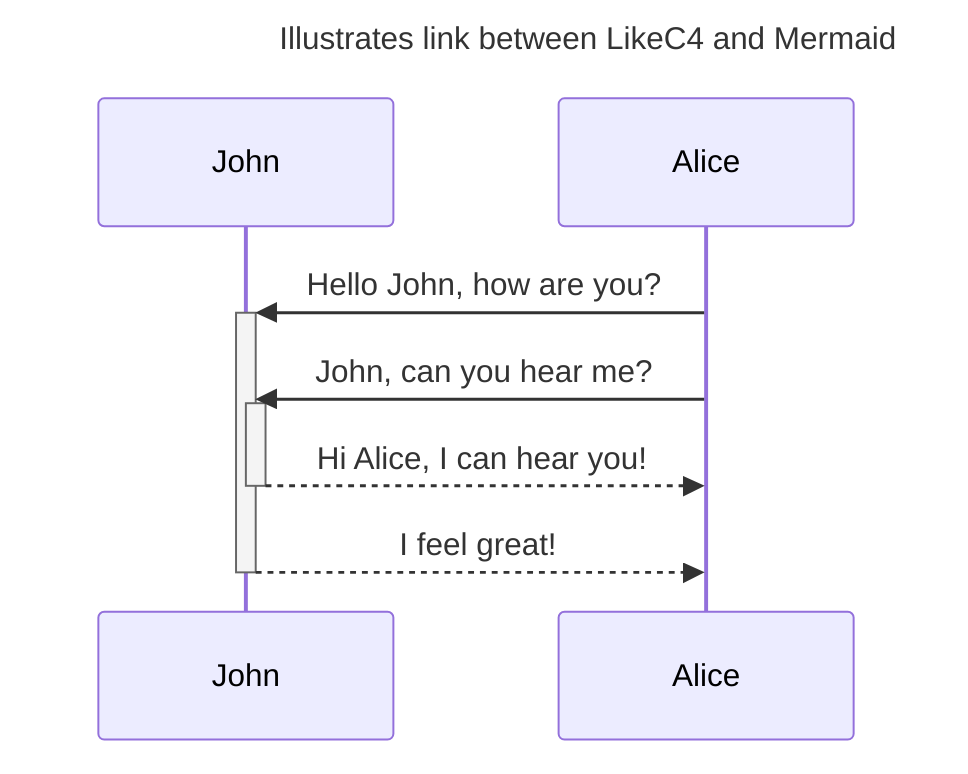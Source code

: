 sequenceDiagram
title: Illustrates link between LikeC4 and Mermaid

    participant John
    participant Alice
%% This doesn't work, despite the details in actorMenus here: https://docs.mermaidchart.com/mermaid-oss/syntax/sequenceDiagram.html
    link Alice: Dashboard @ https://dashboard.contoso.com/alice

    Alice->>+John: Hello John, how are you?
    Alice->>+John: John, can you hear me?
    John-->>-Alice: Hi Alice, I can hear you!
    John-->>-Alice: I feel great!
